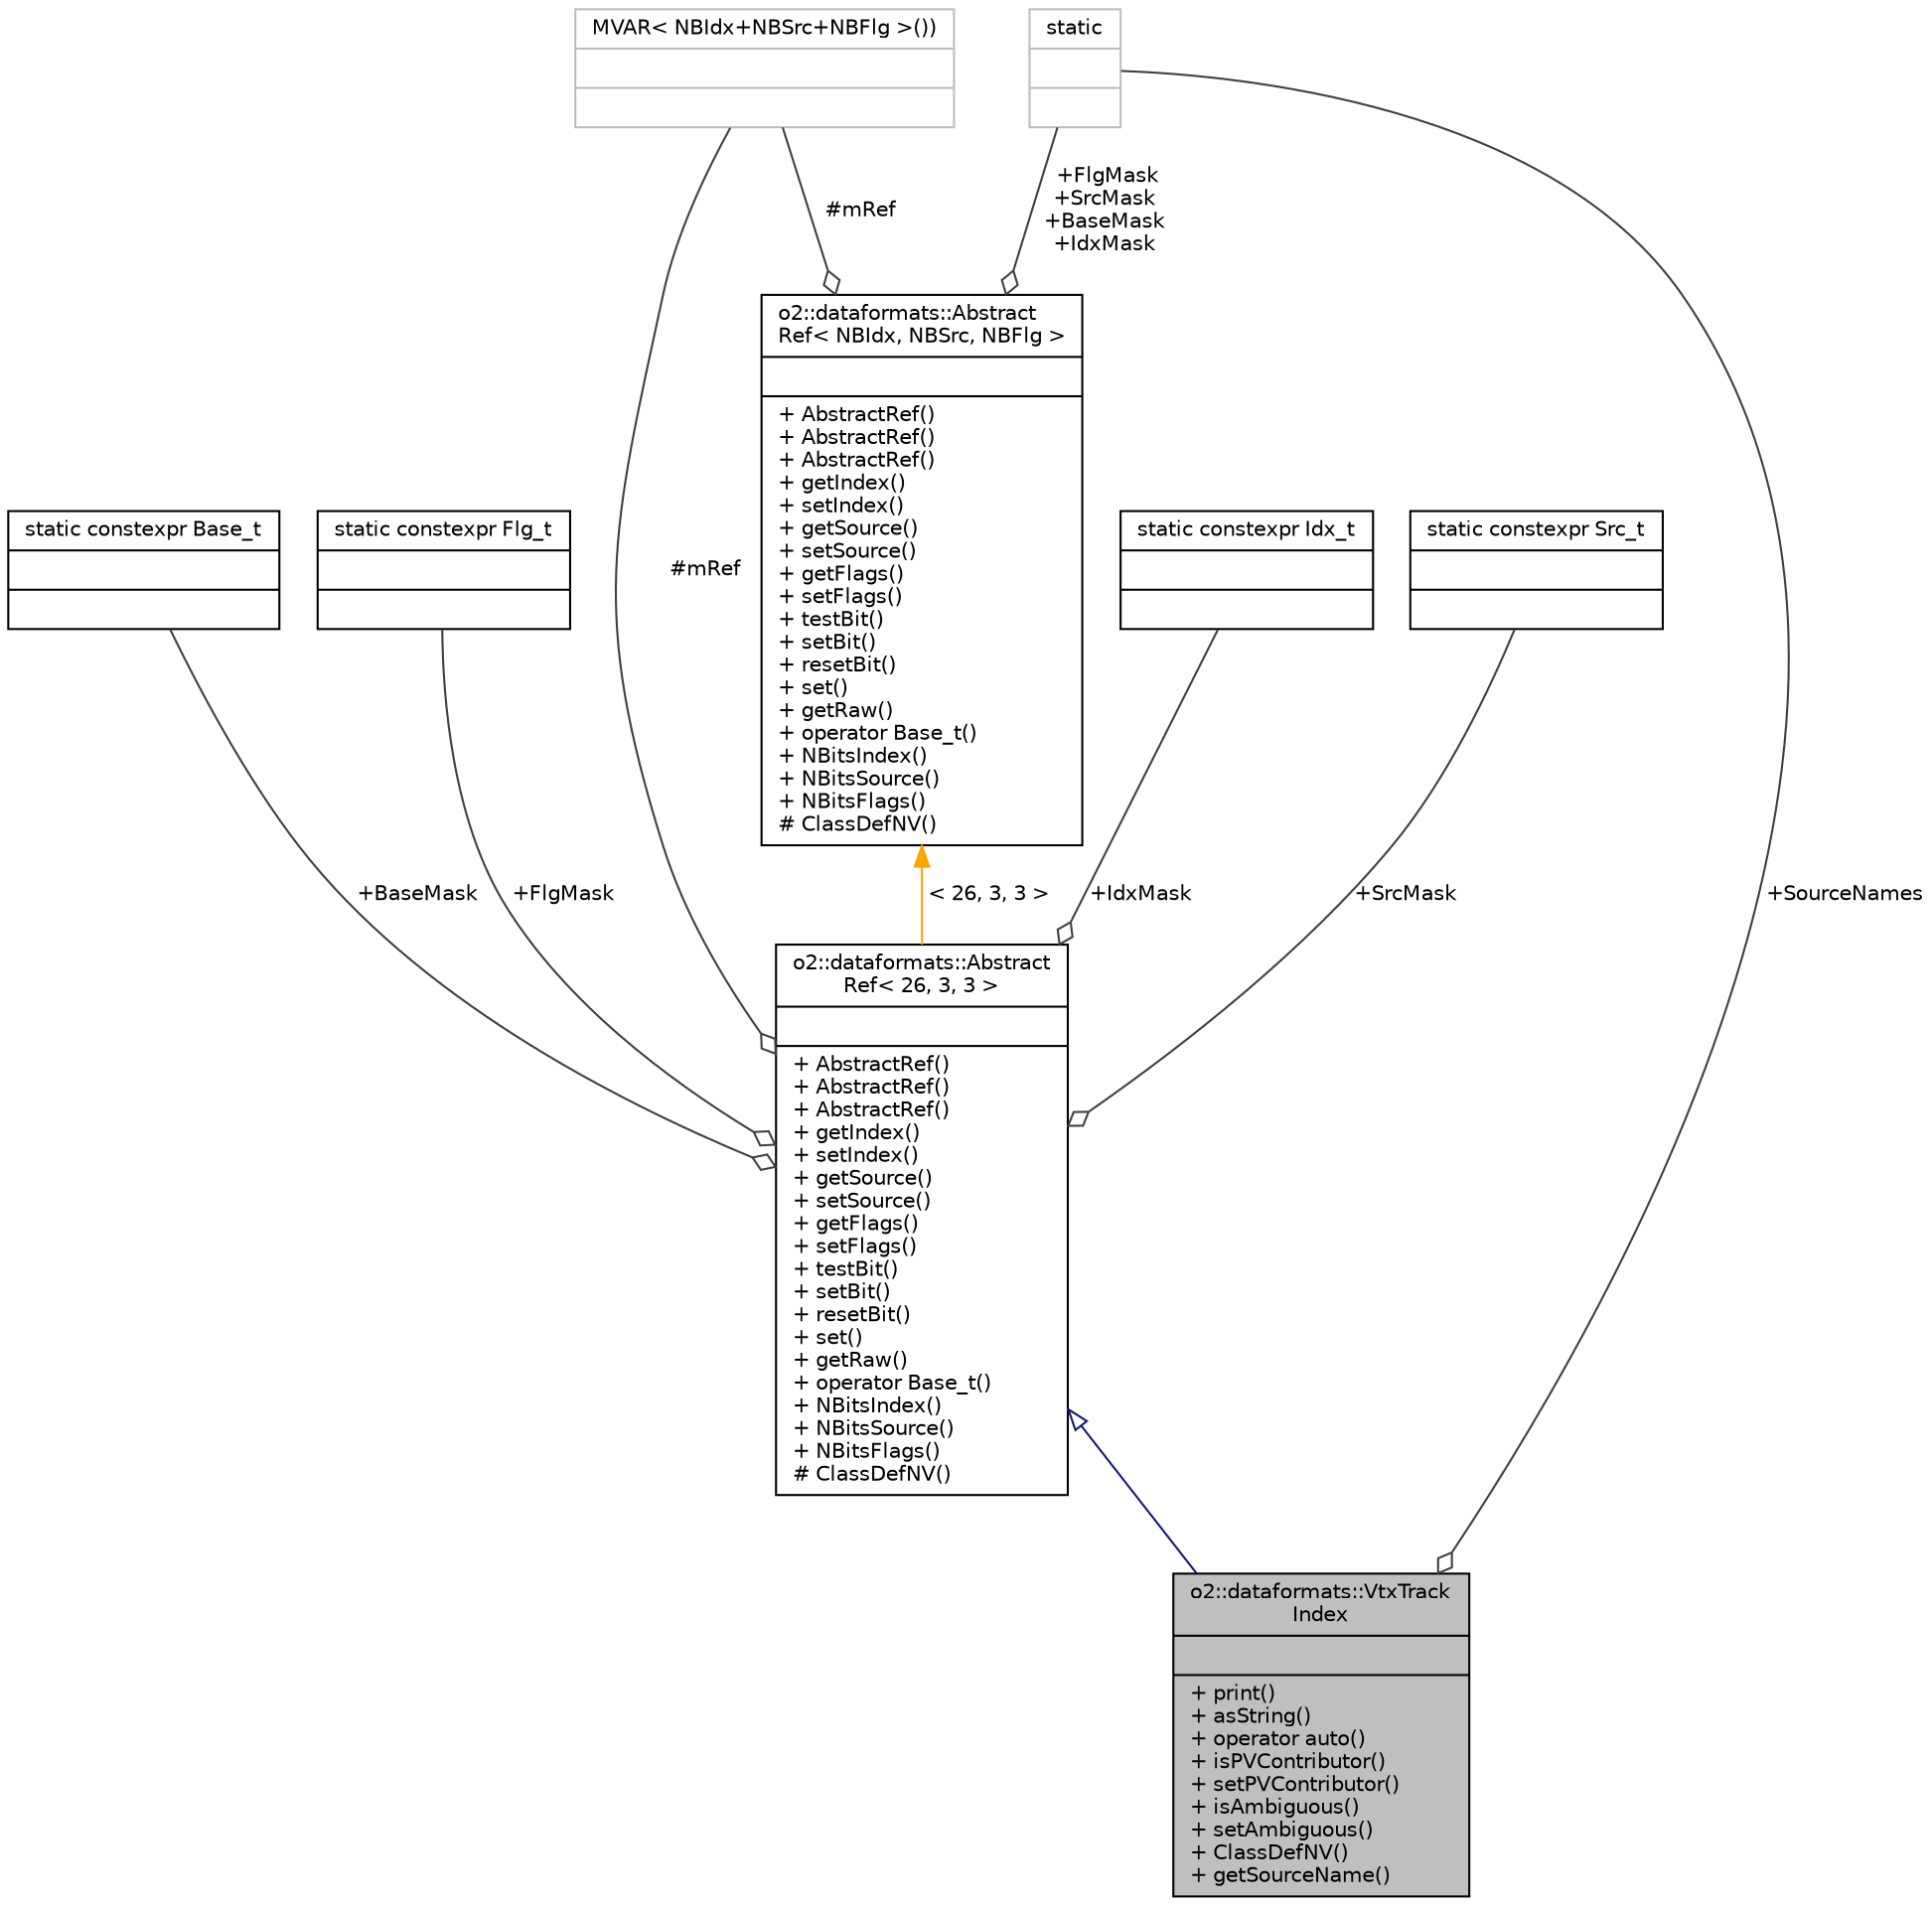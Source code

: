 digraph "o2::dataformats::VtxTrackIndex"
{
 // INTERACTIVE_SVG=YES
  bgcolor="transparent";
  edge [fontname="Helvetica",fontsize="10",labelfontname="Helvetica",labelfontsize="10"];
  node [fontname="Helvetica",fontsize="10",shape=record];
  Node3 [label="{o2::dataformats::VtxTrack\lIndex\n||+ print()\l+ asString()\l+ operator auto()\l+ isPVContributor()\l+ setPVContributor()\l+ isAmbiguous()\l+ setAmbiguous()\l+ ClassDefNV()\l+ getSourceName()\l}",height=0.2,width=0.4,color="black", fillcolor="grey75", style="filled", fontcolor="black"];
  Node4 -> Node3 [dir="back",color="midnightblue",fontsize="10",style="solid",arrowtail="onormal",fontname="Helvetica"];
  Node4 [label="{o2::dataformats::Abstract\lRef\< 26, 3, 3 \>\n||+ AbstractRef()\l+ AbstractRef()\l+ AbstractRef()\l+ getIndex()\l+ setIndex()\l+ getSource()\l+ setSource()\l+ getFlags()\l+ setFlags()\l+ testBit()\l+ setBit()\l+ resetBit()\l+ set()\l+ getRaw()\l+ operator Base_t()\l+ NBitsIndex()\l+ NBitsSource()\l+ NBitsFlags()\l# ClassDefNV()\l}",height=0.2,width=0.4,color="black",URL="$d2/dd3/classo2_1_1dataformats_1_1AbstractRef.html"];
  Node5 -> Node4 [color="grey25",fontsize="10",style="solid",label=" +IdxMask" ,arrowhead="odiamond",fontname="Helvetica"];
  Node5 [label="{static constexpr Idx_t\n||}",height=0.2,width=0.4,color="black",URL="$d4/d98/classstatic_01constexpr_01Idx__t.html"];
  Node6 -> Node4 [color="grey25",fontsize="10",style="solid",label=" +BaseMask" ,arrowhead="odiamond",fontname="Helvetica"];
  Node6 [label="{static constexpr Base_t\n||}",height=0.2,width=0.4,color="black",URL="$db/d94/classstatic_01constexpr_01Base__t.html"];
  Node7 -> Node4 [color="grey25",fontsize="10",style="solid",label=" +FlgMask" ,arrowhead="odiamond",fontname="Helvetica"];
  Node7 [label="{static constexpr Flg_t\n||}",height=0.2,width=0.4,color="black",URL="$d7/de2/classstatic_01constexpr_01Flg__t.html"];
  Node8 -> Node4 [color="grey25",fontsize="10",style="solid",label=" #mRef" ,arrowhead="odiamond",fontname="Helvetica"];
  Node8 [label="{MVAR\< NBIdx+NBSrc+NBFlg \>())\n||}",height=0.2,width=0.4,color="grey75"];
  Node9 -> Node4 [color="grey25",fontsize="10",style="solid",label=" +SrcMask" ,arrowhead="odiamond",fontname="Helvetica"];
  Node9 [label="{static constexpr Src_t\n||}",height=0.2,width=0.4,color="black",URL="$d3/da2/classstatic_01constexpr_01Src__t.html"];
  Node10 -> Node4 [dir="back",color="orange",fontsize="10",style="solid",label=" \< 26, 3, 3 \>" ,fontname="Helvetica"];
  Node10 [label="{o2::dataformats::Abstract\lRef\< NBIdx, NBSrc, NBFlg \>\n||+ AbstractRef()\l+ AbstractRef()\l+ AbstractRef()\l+ getIndex()\l+ setIndex()\l+ getSource()\l+ setSource()\l+ getFlags()\l+ setFlags()\l+ testBit()\l+ setBit()\l+ resetBit()\l+ set()\l+ getRaw()\l+ operator Base_t()\l+ NBitsIndex()\l+ NBitsSource()\l+ NBitsFlags()\l# ClassDefNV()\l}",height=0.2,width=0.4,color="black",URL="$d2/dd3/classo2_1_1dataformats_1_1AbstractRef.html"];
  Node8 -> Node10 [color="grey25",fontsize="10",style="solid",label=" #mRef" ,arrowhead="odiamond",fontname="Helvetica"];
  Node11 -> Node10 [color="grey25",fontsize="10",style="solid",label=" +FlgMask\n+SrcMask\n+BaseMask\n+IdxMask" ,arrowhead="odiamond",fontname="Helvetica"];
  Node11 [label="{static\n||}",height=0.2,width=0.4,color="grey75"];
  Node11 -> Node3 [color="grey25",fontsize="10",style="solid",label=" +SourceNames" ,arrowhead="odiamond",fontname="Helvetica"];
}

